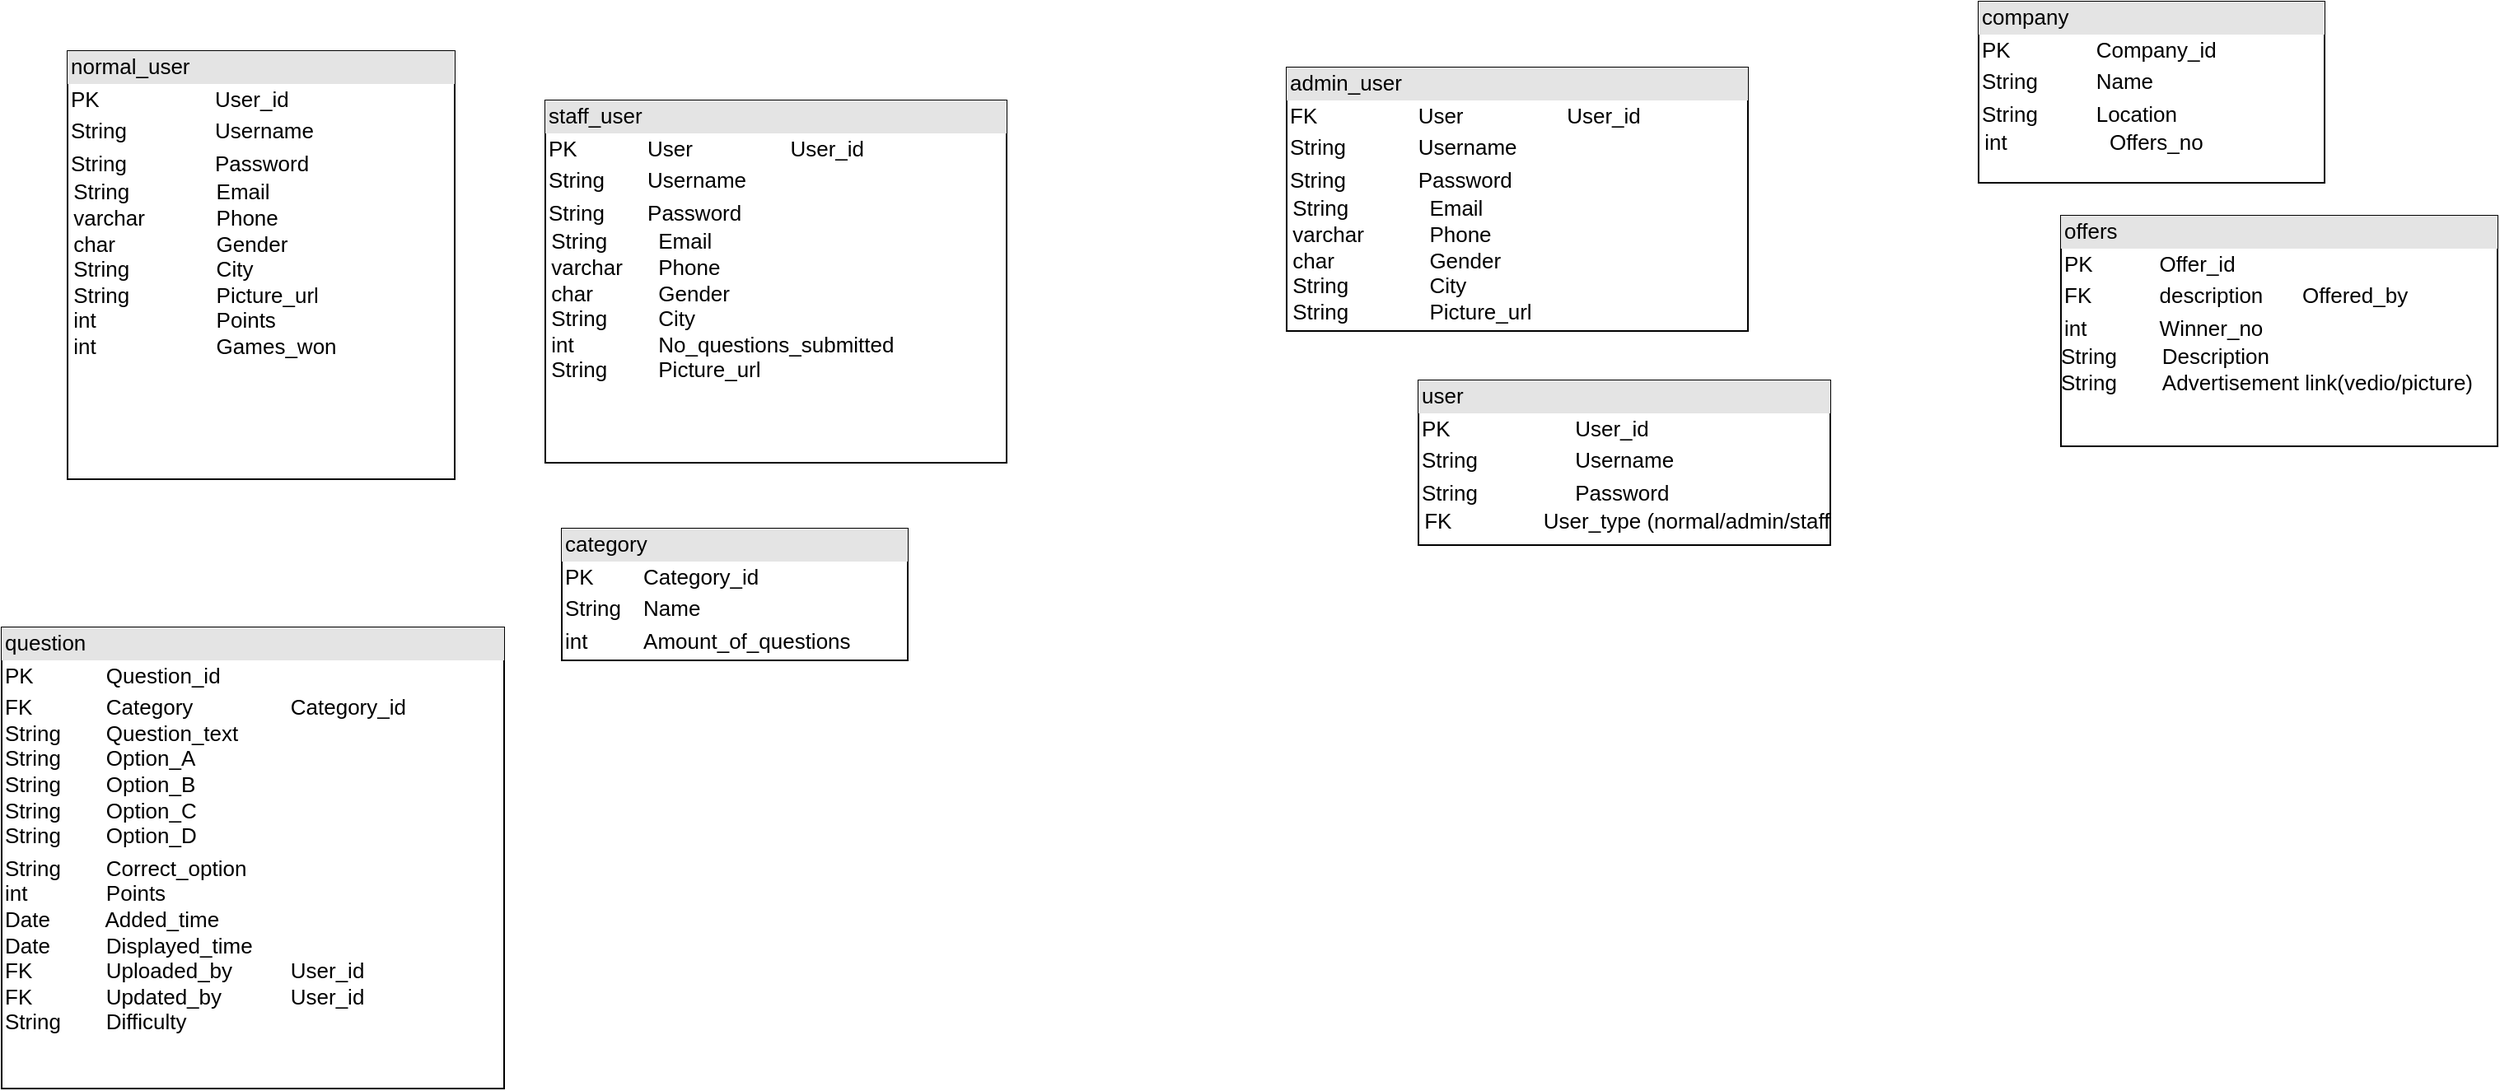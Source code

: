 <mxfile version="20.3.7" type="github"><diagram id="yMkTRWA_3_pe90BrhbPN" name="Page-1"><mxGraphModel dx="2135" dy="729" grid="1" gridSize="10" guides="1" tooltips="1" connect="1" arrows="1" fold="1" page="1" pageScale="1" pageWidth="2336" pageHeight="1654" math="0" shadow="0"><root><mxCell id="0"/><mxCell id="1" parent="0"/><mxCell id="Yflkh0UxWdbIcvw-g6wP-1" value="&lt;div style=&quot;box-sizing: border-box; width: 100%; background: rgb(228, 228, 228); padding: 2px; font-size: 13px;&quot;&gt;user&lt;/div&gt;&lt;table style=&quot;width: 100%; font-size: 13px;&quot; cellpadding=&quot;2&quot; cellspacing=&quot;0&quot;&gt;&lt;tbody style=&quot;font-size: 13px;&quot;&gt;&lt;tr style=&quot;font-size: 13px;&quot;&gt;&lt;td style=&quot;font-size: 13px;&quot;&gt;PK&lt;/td&gt;&lt;td style=&quot;font-size: 13px;&quot;&gt;User_id&lt;span style=&quot;white-space: pre; font-size: 13px;&quot;&gt;&#9;&lt;/span&gt;&lt;/td&gt;&lt;/tr&gt;&lt;tr style=&quot;font-size: 13px;&quot;&gt;&lt;td style=&quot;font-size: 13px;&quot;&gt;String&lt;/td&gt;&lt;td style=&quot;font-size: 13px;&quot;&gt;Username&lt;/td&gt;&lt;/tr&gt;&lt;tr style=&quot;font-size: 13px;&quot;&gt;&lt;td style=&quot;font-size: 13px;&quot;&gt;String&lt;br style=&quot;font-size: 13px;&quot;&gt;&lt;/td&gt;&lt;td style=&quot;font-size: 13px;&quot;&gt;Password&lt;br style=&quot;font-size: 13px;&quot;&gt;&lt;/td&gt;&lt;/tr&gt;&lt;/tbody&gt;&lt;/table&gt;&amp;nbsp;FK&lt;span style=&quot;white-space: pre; font-size: 13px;&quot;&gt;&#9;&lt;span style=&quot;white-space: pre; font-size: 13px;&quot;&gt;&#9;&lt;/span&gt; &lt;/span&gt;&amp;nbsp; &amp;nbsp; User_type (normal/admin/staff)" style="verticalAlign=top;align=left;overflow=fill;html=1;fontSize=13;" vertex="1" parent="1"><mxGeometry x="1060" y="330" width="250" height="100" as="geometry"/></mxCell><mxCell id="Yflkh0UxWdbIcvw-g6wP-5" value="&lt;div style=&quot;box-sizing: border-box; width: 100%; background: rgb(228, 228, 228); padding: 2px; font-size: 13px;&quot;&gt;admin_user&lt;/div&gt;&lt;table style=&quot;width: 100%; font-size: 13px;&quot; cellpadding=&quot;2&quot; cellspacing=&quot;0&quot;&gt;&lt;tbody style=&quot;font-size: 13px;&quot;&gt;&lt;tr style=&quot;font-size: 13px;&quot;&gt;&lt;td style=&quot;font-size: 13px;&quot;&gt;FK&lt;/td&gt;&lt;td style=&quot;font-size: 13px;&quot;&gt;&amp;nbsp; &amp;nbsp; &amp;nbsp; &amp;nbsp;User&amp;nbsp; &amp;nbsp; &lt;span style=&quot;white-space: pre; font-size: 13px;&quot;&gt;&#9;&lt;/span&gt;&lt;span style=&quot;white-space: pre; font-size: 13px;&quot;&gt;&#9;&lt;/span&gt;User_id&lt;span style=&quot;font-size: 13px;&quot;&gt;&#9;&lt;/span&gt;&lt;/td&gt;&lt;/tr&gt;&lt;tr style=&quot;font-size: 13px;&quot;&gt;&lt;td style=&quot;font-size: 13px;&quot;&gt;String&lt;/td&gt;&lt;td style=&quot;font-size: 13px;&quot;&gt;&amp;nbsp; &amp;nbsp; &amp;nbsp; &amp;nbsp;Username&lt;/td&gt;&lt;/tr&gt;&lt;tr style=&quot;font-size: 13px;&quot;&gt;&lt;td style=&quot;font-size: 13px;&quot;&gt;String&lt;br style=&quot;font-size: 13px;&quot;&gt;&lt;/td&gt;&lt;td style=&quot;font-size: 13px;&quot;&gt;&amp;nbsp; &amp;nbsp; &amp;nbsp; &amp;nbsp;Password&lt;br style=&quot;font-size: 13px;&quot;&gt;&lt;/td&gt;&lt;/tr&gt;&lt;/tbody&gt;&lt;/table&gt;&amp;nbsp;String&amp;nbsp;&lt;span style=&quot;white-space: pre; font-size: 13px;&quot;&gt;&#9;&lt;/span&gt;&amp;nbsp; &amp;nbsp; &amp;nbsp; &amp;nbsp; Email&lt;br style=&quot;font-size: 13px;&quot;&gt;&amp;nbsp;varchar&lt;span style=&quot;white-space: pre; font-size: 13px;&quot;&gt;&#9;&lt;/span&gt;&amp;nbsp; &amp;nbsp; &amp;nbsp; &amp;nbsp; Phone&lt;br style=&quot;font-size: 13px;&quot;&gt;&amp;nbsp;char&lt;span style=&quot;white-space: pre; font-size: 13px;&quot;&gt;&#9;&lt;/span&gt;&lt;span style=&quot;white-space: pre; font-size: 13px;&quot;&gt;&#9;&lt;/span&gt;Gender&lt;br style=&quot;font-size: 13px;&quot;&gt;&amp;nbsp;String&lt;span style=&quot;white-space: pre; font-size: 13px;&quot;&gt;&#9;&lt;/span&gt;&lt;span style=&quot;white-space: pre; font-size: 13px;&quot;&gt;&#9;&lt;/span&gt;City&lt;br style=&quot;font-size: 13px;&quot;&gt;&amp;nbsp;String&amp;nbsp;&lt;span style=&quot;white-space: pre; font-size: 13px;&quot;&gt;&#9;&lt;/span&gt;&lt;span style=&quot;white-space: pre; font-size: 13px;&quot;&gt;&#9;&lt;/span&gt;Picture_url" style="verticalAlign=top;align=left;overflow=fill;html=1;fontSize=13;" vertex="1" parent="1"><mxGeometry x="980" y="140" width="280" height="160" as="geometry"/></mxCell><mxCell id="Yflkh0UxWdbIcvw-g6wP-7" value="&lt;div style=&quot;box-sizing: border-box; width: 100%; background: rgb(228, 228, 228); padding: 2px; font-size: 13px;&quot;&gt;staff_user&lt;/div&gt;&lt;table style=&quot;width: 100%; font-size: 13px;&quot; cellpadding=&quot;2&quot; cellspacing=&quot;0&quot;&gt;&lt;tbody style=&quot;font-size: 13px;&quot;&gt;&lt;tr style=&quot;font-size: 13px;&quot;&gt;&lt;td style=&quot;font-size: 13px;&quot;&gt;PK&lt;/td&gt;&lt;td style=&quot;font-size: 13px;&quot;&gt;User&lt;span style=&quot;white-space: pre; font-size: 13px;&quot;&gt;&#9;&lt;/span&gt;&lt;span style=&quot;white-space: pre; font-size: 13px;&quot;&gt;&#9;&lt;/span&gt;User_id&amp;nbsp;&lt;span style=&quot;font-size: 13px;&quot;&gt;&lt;/span&gt;&lt;/td&gt;&lt;/tr&gt;&lt;tr style=&quot;font-size: 13px;&quot;&gt;&lt;td style=&quot;font-size: 13px;&quot;&gt;String&lt;/td&gt;&lt;td style=&quot;font-size: 13px;&quot;&gt;Username&lt;/td&gt;&lt;/tr&gt;&lt;tr style=&quot;font-size: 13px;&quot;&gt;&lt;td style=&quot;font-size: 13px;&quot;&gt;String&lt;br style=&quot;font-size: 13px;&quot;&gt;&lt;/td&gt;&lt;td style=&quot;font-size: 13px;&quot;&gt;Password&lt;br style=&quot;font-size: 13px;&quot;&gt;&lt;/td&gt;&lt;/tr&gt;&lt;/tbody&gt;&lt;/table&gt;&amp;nbsp;String&amp;nbsp;&lt;span style=&quot;white-space: pre; font-size: 13px;&quot;&gt;&#9;&lt;/span&gt;&amp;nbsp; &amp;nbsp;Email&lt;br style=&quot;font-size: 13px;&quot;&gt;&amp;nbsp;varchar&amp;nbsp; &amp;nbsp; &amp;nbsp; Phone&lt;br style=&quot;font-size: 13px;&quot;&gt;&amp;nbsp;char&lt;span style=&quot;white-space: pre; font-size: 13px;&quot;&gt;&#9;&lt;/span&gt;&amp;nbsp;&amp;nbsp;&amp;nbsp;Gender&lt;br style=&quot;font-size: 13px;&quot;&gt;&amp;nbsp;String&amp;nbsp; &amp;nbsp; &amp;nbsp;&lt;span style=&quot;white-space: pre; font-size: 13px;&quot;&gt;&#9;&lt;/span&gt;&amp;nbsp; &amp;nbsp;City&lt;br style=&quot;font-size: 13px;&quot;&gt;&amp;nbsp;int&amp;nbsp;&lt;span style=&quot;white-space: pre; font-size: 13px;&quot;&gt;&#9;&lt;/span&gt;&lt;span style=&quot;white-space: pre; font-size: 13px;&quot;&gt;&#9;&lt;/span&gt;&amp;nbsp;&amp;nbsp;&amp;nbsp;No_questions_submitted&lt;br style=&quot;font-size: 13px;&quot;&gt;&amp;nbsp;String&amp;nbsp;&lt;span style=&quot;white-space: pre; font-size: 13px;&quot;&gt;&#9;&lt;/span&gt;&amp;nbsp;&amp;nbsp;&amp;nbsp;Picture_url" style="verticalAlign=top;align=left;overflow=fill;html=1;fontSize=13;" vertex="1" parent="1"><mxGeometry x="530" y="160" width="280" height="220" as="geometry"/></mxCell><mxCell id="Yflkh0UxWdbIcvw-g6wP-9" value="&lt;div style=&quot;box-sizing: border-box; width: 100%; background: rgb(228, 228, 228); padding: 2px; font-size: 13px;&quot;&gt;category&lt;/div&gt;&lt;table style=&quot;width: 100%; font-size: 13px;&quot; cellpadding=&quot;2&quot; cellspacing=&quot;0&quot;&gt;&lt;tbody style=&quot;font-size: 13px;&quot;&gt;&lt;tr style=&quot;font-size: 13px;&quot;&gt;&lt;td style=&quot;font-size: 13px;&quot;&gt;PK&lt;/td&gt;&lt;td style=&quot;font-size: 13px;&quot;&gt;Category_id&lt;/td&gt;&lt;/tr&gt;&lt;tr style=&quot;font-size: 13px;&quot;&gt;&lt;td style=&quot;font-size: 13px;&quot;&gt;String&lt;/td&gt;&lt;td style=&quot;font-size: 13px;&quot;&gt;Name&lt;/td&gt;&lt;/tr&gt;&lt;tr style=&quot;font-size: 13px;&quot;&gt;&lt;td style=&quot;font-size: 13px;&quot;&gt;int&lt;br style=&quot;font-size: 13px;&quot;&gt;&lt;/td&gt;&lt;td style=&quot;font-size: 13px;&quot;&gt;Amount_of_questions&lt;br style=&quot;font-size: 13px;&quot;&gt;&lt;/td&gt;&lt;/tr&gt;&lt;/tbody&gt;&lt;/table&gt;" style="verticalAlign=top;align=left;overflow=fill;html=1;fontSize=13;" vertex="1" parent="1"><mxGeometry x="540" y="420" width="210" height="80" as="geometry"/></mxCell><mxCell id="Yflkh0UxWdbIcvw-g6wP-10" value="&lt;div style=&quot;box-sizing: border-box; width: 100%; background: rgb(228, 228, 228); padding: 2px; font-size: 13px;&quot;&gt;company&lt;/div&gt;&lt;table style=&quot;width: 100%; font-size: 13px;&quot; cellpadding=&quot;2&quot; cellspacing=&quot;0&quot;&gt;&lt;tbody style=&quot;font-size: 13px;&quot;&gt;&lt;tr style=&quot;font-size: 13px;&quot;&gt;&lt;td style=&quot;font-size: 13px;&quot;&gt;PK&lt;/td&gt;&lt;td style=&quot;font-size: 13px;&quot;&gt;Company_id&lt;/td&gt;&lt;/tr&gt;&lt;tr style=&quot;font-size: 13px;&quot;&gt;&lt;td style=&quot;font-size: 13px;&quot;&gt;String&lt;/td&gt;&lt;td style=&quot;font-size: 13px;&quot;&gt;Name&lt;/td&gt;&lt;/tr&gt;&lt;tr style=&quot;font-size: 13px;&quot;&gt;&lt;td style=&quot;font-size: 13px;&quot;&gt;String&lt;/td&gt;&lt;td style=&quot;font-size: 13px;&quot;&gt;Location&lt;br style=&quot;font-size: 13px;&quot;&gt;&lt;/td&gt;&lt;/tr&gt;&lt;/tbody&gt;&lt;/table&gt;&amp;nbsp;int&lt;span style=&quot;white-space: pre; font-size: 13px;&quot;&gt;&#9;&lt;/span&gt;&lt;span style=&quot;white-space: pre; font-size: 13px;&quot;&gt;&#9;&lt;/span&gt;&amp;nbsp; &amp;nbsp; &amp;nbsp; Offers_no" style="verticalAlign=top;align=left;overflow=fill;html=1;fontSize=13;" vertex="1" parent="1"><mxGeometry x="1400" y="100" width="210" height="110" as="geometry"/></mxCell><mxCell id="Yflkh0UxWdbIcvw-g6wP-11" value="&lt;div style=&quot;box-sizing: border-box; width: 100%; background: rgb(228, 228, 228); padding: 2px; font-size: 13px;&quot;&gt;offers&lt;/div&gt;&lt;table style=&quot;width: 100%; font-size: 13px;&quot; cellpadding=&quot;2&quot; cellspacing=&quot;0&quot;&gt;&lt;tbody style=&quot;font-size: 13px;&quot;&gt;&lt;tr style=&quot;font-size: 13px;&quot;&gt;&lt;td style=&quot;font-size: 13px;&quot;&gt;PK&lt;span style=&quot;font-size: 13px;&quot;&gt;&#9;&lt;span style=&quot;white-space: pre; font-size: 13px;&quot;&gt;&#9;&lt;/span&gt;&lt;span style=&quot;white-space: pre; font-size: 13px;&quot;&gt;&#9;&lt;/span&gt;&lt;/span&gt;Offer_id&lt;/td&gt;&lt;td style=&quot;font-size: 13px;&quot;&gt;&lt;br style=&quot;font-size: 13px;&quot;&gt;&lt;/td&gt;&lt;/tr&gt;&lt;tr style=&quot;font-size: 13px;&quot;&gt;&lt;td style=&quot;font-size: 13px;&quot;&gt;FK&amp;nbsp;&lt;span style=&quot;font-size: 13px;&quot;&gt;&#9;&lt;span style=&quot;white-space: pre; font-size: 13px;&quot;&gt;&#9;&lt;/span&gt;&lt;span style=&quot;white-space: pre; font-size: 13px;&quot;&gt;&#9;&lt;/span&gt;&lt;/span&gt;description&lt;span style=&quot;font-size: 13px;&quot;&gt;&#9;&lt;span style=&quot;white-space: pre; font-size: 13px;&quot;&gt;&#9;&lt;/span&gt;&lt;/span&gt;Offered_by&lt;/td&gt;&lt;td style=&quot;font-size: 13px;&quot;&gt;&lt;br style=&quot;font-size: 13px;&quot;&gt;&lt;/td&gt;&lt;/tr&gt;&lt;tr style=&quot;font-size: 13px;&quot;&gt;&lt;td style=&quot;font-size: 13px;&quot;&gt;int&lt;span style=&quot;font-size: 13px;&quot;&gt;&#9;&lt;span style=&quot;white-space: pre; font-size: 13px;&quot;&gt;&#9;&lt;/span&gt;&lt;span style=&quot;white-space: pre; font-size: 13px;&quot;&gt;&#9;&lt;/span&gt;&lt;/span&gt;Winner_no&lt;br style=&quot;font-size: 13px;&quot;&gt;&lt;/td&gt;&lt;td style=&quot;font-size: 13px;&quot;&gt;&lt;br style=&quot;font-size: 13px;&quot;&gt;&lt;/td&gt;&lt;/tr&gt;&lt;/tbody&gt;&lt;/table&gt;String&amp;nbsp;&lt;span style=&quot;font-size: 13px;&quot;&gt;&#9;&lt;/span&gt;&amp;nbsp;&lt;span style=&quot;white-space: pre; font-size: 13px;&quot;&gt;&#9;&lt;/span&gt; Description&lt;br style=&quot;font-size: 13px;&quot;&gt;String&lt;span style=&quot;font-size: 13px;&quot;&gt;&#9;&lt;span style=&quot;white-space: pre; font-size: 13px;&quot;&gt;&#9;&lt;/span&gt;&amp;nbsp;&lt;/span&gt;Advertisement link(vedio/picture)" style="verticalAlign=top;align=left;overflow=fill;html=1;fontSize=13;" vertex="1" parent="1"><mxGeometry x="1450" y="230" width="265" height="140" as="geometry"/></mxCell><mxCell id="Yflkh0UxWdbIcvw-g6wP-13" value="&lt;div style=&quot;box-sizing: border-box; width: 100%; background: rgb(228, 228, 228); padding: 2px; font-size: 13px;&quot;&gt;normal_user&lt;/div&gt;&lt;table style=&quot;width: 100%; font-size: 13px;&quot; cellpadding=&quot;2&quot; cellspacing=&quot;0&quot;&gt;&lt;tbody style=&quot;font-size: 13px;&quot;&gt;&lt;tr style=&quot;font-size: 13px;&quot;&gt;&lt;td style=&quot;font-size: 13px;&quot;&gt;PK&lt;/td&gt;&lt;td style=&quot;font-size: 13px;&quot;&gt;User_id&lt;span style=&quot;font-size: 13px;&quot;&gt;&#9;&lt;/span&gt;&lt;/td&gt;&lt;/tr&gt;&lt;tr style=&quot;font-size: 13px;&quot;&gt;&lt;td style=&quot;font-size: 13px;&quot;&gt;String&lt;/td&gt;&lt;td style=&quot;font-size: 13px;&quot;&gt;Username&lt;/td&gt;&lt;/tr&gt;&lt;tr style=&quot;font-size: 13px;&quot;&gt;&lt;td style=&quot;font-size: 13px;&quot;&gt;String&lt;br style=&quot;font-size: 13px;&quot;&gt;&lt;/td&gt;&lt;td style=&quot;font-size: 13px;&quot;&gt;Password&lt;br style=&quot;font-size: 13px;&quot;&gt;&lt;/td&gt;&lt;/tr&gt;&lt;/tbody&gt;&lt;/table&gt;&amp;nbsp;String&amp;nbsp;&lt;span style=&quot;white-space: pre; font-size: 13px;&quot;&gt;&#9;&lt;/span&gt;&amp;nbsp; &amp;nbsp; &amp;nbsp; &amp;nbsp; &amp;nbsp;Email&lt;br style=&quot;font-size: 13px;&quot;&gt;&amp;nbsp;varchar&lt;span style=&quot;white-space: pre; font-size: 13px;&quot;&gt;&#9;&lt;/span&gt;&amp;nbsp; &amp;nbsp; &amp;nbsp; &amp;nbsp; &amp;nbsp;Phone&lt;br style=&quot;font-size: 13px;&quot;&gt;&amp;nbsp;char&lt;span style=&quot;white-space: pre; font-size: 13px;&quot;&gt;&#9;&lt;/span&gt;&lt;span style=&quot;white-space: pre; font-size: 13px;&quot;&gt;&#9;&lt;/span&gt;&amp;nbsp;Gender&lt;br style=&quot;font-size: 13px;&quot;&gt;&amp;nbsp;String&lt;span style=&quot;white-space: pre; font-size: 13px;&quot;&gt;&#9;&lt;/span&gt;&lt;span style=&quot;white-space: pre; font-size: 13px;&quot;&gt;&#9;&lt;/span&gt;&amp;nbsp;City&lt;br style=&quot;font-size: 13px;&quot;&gt;&amp;nbsp;String&amp;nbsp;&lt;span style=&quot;white-space: pre; font-size: 13px;&quot;&gt;&#9;&lt;/span&gt;&lt;span style=&quot;white-space: pre; font-size: 13px;&quot;&gt;&#9;&lt;/span&gt;&amp;nbsp;Picture_url&lt;br style=&quot;font-size: 13px;&quot;&gt;&amp;nbsp;int&lt;span style=&quot;white-space: pre; font-size: 13px;&quot;&gt;&#9;&lt;/span&gt;&lt;span style=&quot;white-space: pre; font-size: 13px;&quot;&gt;&#9;&lt;/span&gt;&lt;span style=&quot;white-space: pre; font-size: 13px;&quot;&gt;&#9;&lt;/span&gt;&amp;nbsp;Points&lt;br style=&quot;font-size: 13px;&quot;&gt;&amp;nbsp;int&amp;nbsp;&amp;nbsp;&lt;span style=&quot;white-space: pre; font-size: 13px;&quot;&gt;&#9;&lt;/span&gt;&lt;span style=&quot;white-space: pre; font-size: 13px;&quot;&gt;&#9;&lt;/span&gt;&lt;span style=&quot;white-space: pre; font-size: 13px;&quot;&gt;&#9;&lt;/span&gt;&amp;nbsp;Games_won" style="verticalAlign=top;align=left;overflow=fill;html=1;fontSize=13;" vertex="1" parent="1"><mxGeometry x="240" y="130" width="235" height="260" as="geometry"/></mxCell><mxCell id="Yflkh0UxWdbIcvw-g6wP-14" value="&lt;div style=&quot;box-sizing: border-box; width: 100%; background: rgb(228, 228, 228); padding: 2px; font-size: 13px;&quot;&gt;question&lt;/div&gt;&lt;table style=&quot;width: 100%; font-size: 13px;&quot; cellpadding=&quot;2&quot; cellspacing=&quot;0&quot;&gt;&lt;tbody style=&quot;font-size: 13px;&quot;&gt;&lt;tr style=&quot;font-size: 13px;&quot;&gt;&lt;td style=&quot;font-size: 13px;&quot;&gt;PK&lt;span style=&quot;font-size: 13px;&quot;&gt;&#9;&lt;span style=&quot;white-space: pre; font-size: 13px;&quot;&gt;&#9;&lt;/span&gt;&lt;span style=&quot;white-space: pre; font-size: 13px;&quot;&gt;&#9;&lt;/span&gt;&lt;span style=&quot;font-size: 13px;&quot;&gt;&#9;&lt;/span&gt;&lt;span style=&quot;font-size: 13px;&quot;&gt;&#9;&lt;/span&gt;&lt;span style=&quot;font-size: 13px;&quot;&gt;&#9;&lt;/span&gt;&lt;span style=&quot;font-size: 13px;&quot;&gt;&#9;&lt;/span&gt;&lt;span style=&quot;font-size: 13px;&quot;&gt;&#9;&lt;/span&gt;&lt;/span&gt;Question_id&lt;/td&gt;&lt;td style=&quot;font-size: 13px;&quot;&gt;&lt;br style=&quot;font-size: 13px;&quot;&gt;&lt;/td&gt;&lt;/tr&gt;&lt;tr style=&quot;font-size: 13px;&quot;&gt;&lt;td style=&quot;font-size: 13px;&quot;&gt;FK&lt;span style=&quot;font-size: 13px;&quot;&gt;&#9;&lt;span style=&quot;white-space: pre; font-size: 13px;&quot;&gt;&#9;&lt;/span&gt;&lt;span style=&quot;white-space: pre; font-size: 13px;&quot;&gt;&#9;&lt;/span&gt;&lt;span style=&quot;font-size: 13px;&quot;&gt;&#9;&lt;/span&gt;&lt;span style=&quot;font-size: 13px;&quot;&gt;&#9;&lt;/span&gt;&lt;span style=&quot;font-size: 13px;&quot;&gt;&#9;&lt;span style=&quot;font-size: 13px;&quot;&gt;&#9;&lt;/span&gt;&lt;span style=&quot;font-size: 13px;&quot;&gt;&#9;&lt;/span&gt;&lt;/span&gt;&lt;/span&gt;Category&amp;nbsp; &amp;nbsp;&amp;nbsp;&lt;span style=&quot;white-space: pre; font-size: 13px;&quot;&gt;&#9;&lt;/span&gt;&lt;span style=&quot;white-space: pre; font-size: 13px;&quot;&gt;&#9;&lt;/span&gt;&lt;span style=&quot;font-size: 13px;&quot;&gt;&lt;/span&gt;&lt;span style=&quot;font-size: 13px;&quot;&gt;&lt;/span&gt;&lt;span style=&quot;font-size: 13px;&quot;&gt;&lt;/span&gt;Category_id&lt;br style=&quot;font-size: 13px;&quot;&gt;String&amp;nbsp;&lt;span style=&quot;font-size: 13px;&quot;&gt;&#9;&lt;span style=&quot;white-space: pre; font-size: 13px;&quot;&gt;&#9;&lt;/span&gt;&lt;span style=&quot;font-size: 13px;&quot;&gt;&#9;&lt;/span&gt;&lt;/span&gt;Question_text&lt;br style=&quot;font-size: 13px;&quot;&gt;String&amp;nbsp;&lt;span style=&quot;font-size: 13px;&quot;&gt;&#9;&lt;span style=&quot;white-space: pre; font-size: 13px;&quot;&gt;&#9;&lt;/span&gt;&lt;span style=&quot;font-size: 13px;&quot;&gt;&#9;&lt;/span&gt;&lt;span style=&quot;font-size: 13px;&quot;&gt;&#9;&lt;/span&gt;&lt;/span&gt;Option_A&lt;br style=&quot;font-size: 13px;&quot;&gt;String&amp;nbsp;&lt;span style=&quot;font-size: 13px;&quot;&gt;&#9;&lt;span style=&quot;white-space: pre; font-size: 13px;&quot;&gt;&#9;&lt;/span&gt;&lt;/span&gt;&lt;span style=&quot;font-size: 13px;&quot;&gt;&#9;&lt;/span&gt;Option_B&lt;br style=&quot;font-size: 13px;&quot;&gt;String&amp;nbsp;&lt;span style=&quot;font-size: 13px;&quot;&gt;&#9;&lt;span style=&quot;white-space: pre; font-size: 13px;&quot;&gt;&#9;&lt;/span&gt;&lt;span style=&quot;font-size: 13px;&quot;&gt;&#9;&lt;/span&gt;&lt;span style=&quot;font-size: 13px;&quot;&gt;&#9;&lt;/span&gt;&lt;/span&gt;Option_C&lt;br style=&quot;font-size: 13px;&quot;&gt;String&amp;nbsp;&lt;span style=&quot;font-size: 13px;&quot;&gt;&#9;&lt;span style=&quot;white-space: pre; font-size: 13px;&quot;&gt;&#9;&lt;/span&gt;&lt;span style=&quot;font-size: 13px;&quot;&gt;&#9;&lt;/span&gt;&lt;span style=&quot;font-size: 13px;&quot;&gt;&#9;&lt;/span&gt;&lt;/span&gt;Option_D&lt;br style=&quot;font-size: 13px;&quot;&gt;&lt;/td&gt;&lt;td style=&quot;font-size: 13px;&quot;&gt;&lt;br style=&quot;font-size: 13px;&quot;&gt;&lt;/td&gt;&lt;/tr&gt;&lt;tr style=&quot;font-size: 13px;&quot;&gt;&lt;td style=&quot;font-size: 13px;&quot;&gt;String&lt;span style=&quot;font-size: 13px;&quot;&gt;&#9;&lt;span style=&quot;white-space: pre; font-size: 13px;&quot;&gt;&#9;&lt;/span&gt;&lt;/span&gt;&lt;span style=&quot;font-size: 13px;&quot;&gt;&#9;&lt;/span&gt;Correct_option&lt;br style=&quot;font-size: 13px;&quot;&gt;int&amp;nbsp;&lt;span style=&quot;font-size: 13px;&quot;&gt;&#9;&lt;span style=&quot;white-space: pre; font-size: 13px;&quot;&gt;&#9;&lt;/span&gt;&lt;span style=&quot;white-space: pre; font-size: 13px;&quot;&gt;&#9;&lt;/span&gt;&lt;/span&gt;&lt;span style=&quot;font-size: 13px;&quot;&gt;&#9;&lt;/span&gt;&lt;span style=&quot;font-size: 13px;&quot;&gt;&#9;&lt;/span&gt;Points&lt;br style=&quot;font-size: 13px;&quot;&gt;Date&lt;span style=&quot;font-size: 13px;&quot;&gt;&#9;&lt;span style=&quot;white-space: pre; font-size: 13px;&quot;&gt;&#9;&lt;/span&gt;&lt;/span&gt;&lt;span style=&quot;font-size: 13px;&quot;&gt;&#9;&lt;/span&gt;Added_time&lt;br style=&quot;font-size: 13px;&quot;&gt;Date&lt;span style=&quot;font-size: 13px;&quot;&gt;&#9;&lt;span style=&quot;white-space: pre; font-size: 13px;&quot;&gt;&#9;&lt;/span&gt;&lt;/span&gt;&lt;span style=&quot;font-size: 13px;&quot;&gt;&#9;&lt;/span&gt;Displayed_time&lt;span style=&quot;font-size: 13px;&quot;&gt;&#9;&lt;/span&gt;&lt;br style=&quot;font-size: 13px;&quot;&gt;FK&lt;span style=&quot;font-size: 13px;&quot;&gt;&#9;&lt;span style=&quot;white-space: pre; font-size: 13px;&quot;&gt;&#9;&lt;/span&gt;&lt;span style=&quot;white-space: pre; font-size: 13px;&quot;&gt;&#9;&lt;/span&gt;&lt;/span&gt;&lt;span style=&quot;font-size: 13px;&quot;&gt;&#9;&lt;/span&gt;&lt;span style=&quot;font-size: 13px;&quot;&gt;&#9;&lt;/span&gt;Uploaded_by&amp;nbsp; &amp;nbsp; &lt;span style=&quot;white-space: pre; font-size: 13px;&quot;&gt;&#9;&lt;/span&gt;User_id&lt;br style=&quot;font-size: 13px;&quot;&gt;FK&lt;span style=&quot;white-space: pre; font-size: 13px;&quot;&gt;&#9;&lt;/span&gt;&lt;span style=&quot;white-space: pre; font-size: 13px;&quot;&gt;&#9;&lt;/span&gt;&amp;nbsp;Updated_by&lt;span style=&quot;white-space: pre; font-size: 13px;&quot;&gt;&#9;&lt;/span&gt;&lt;span style=&quot;white-space: pre; font-size: 13px;&quot;&gt;&#9;&lt;/span&gt;User_id&lt;br style=&quot;font-size: 13px;&quot;&gt;String&amp;nbsp;&lt;span style=&quot;white-space: pre;&quot;&gt;&#9;&lt;/span&gt;&amp;nbsp;Difficulty&lt;/td&gt;&lt;td style=&quot;font-size: 13px;&quot;&gt;&lt;br style=&quot;font-size: 13px;&quot;&gt;&lt;/td&gt;&lt;/tr&gt;&lt;/tbody&gt;&lt;/table&gt;" style="verticalAlign=top;align=left;overflow=fill;html=1;fontSize=13;" vertex="1" parent="1"><mxGeometry x="200" y="480" width="305" height="280" as="geometry"/></mxCell></root></mxGraphModel></diagram></mxfile>